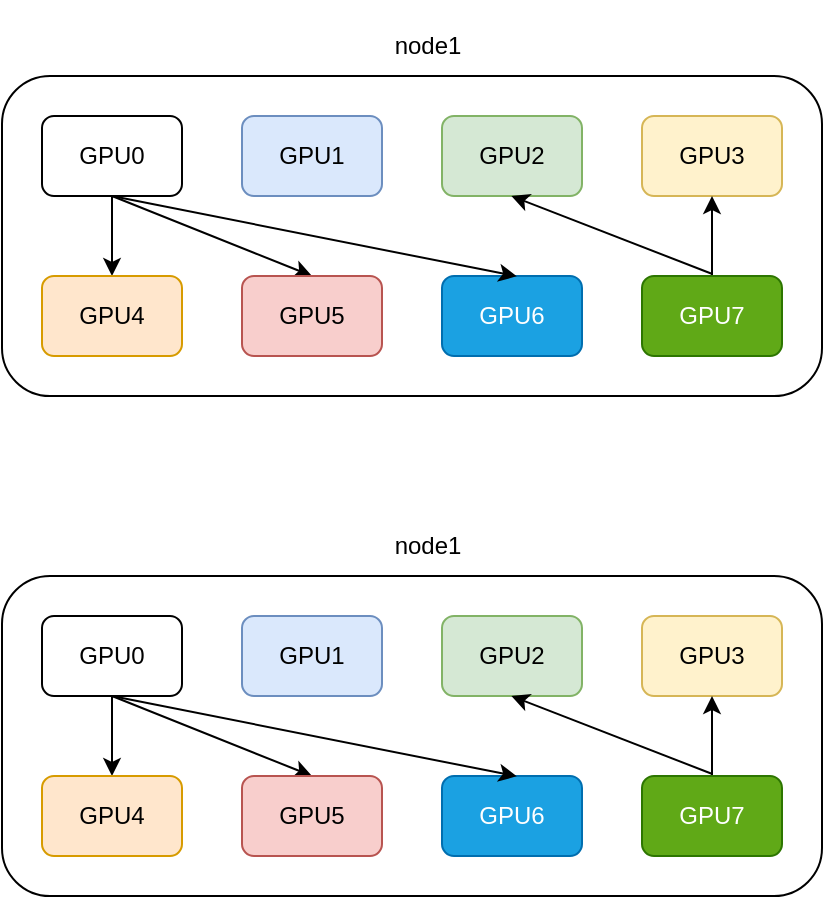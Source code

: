<mxfile version="28.2.5">
  <diagram name="第 1 页" id="zdVtPkuurA_Q9ut3TDya">
    <mxGraphModel dx="928" dy="576" grid="1" gridSize="10" guides="1" tooltips="1" connect="1" arrows="1" fold="1" page="1" pageScale="1" pageWidth="827" pageHeight="1169" math="0" shadow="0">
      <root>
        <mxCell id="0" />
        <mxCell id="1" parent="0" />
        <mxCell id="EX_Qxvvwsjkqto0FKnUw-2" value="" style="rounded=1;whiteSpace=wrap;html=1;" vertex="1" parent="1">
          <mxGeometry x="170" y="70" width="410" height="160" as="geometry" />
        </mxCell>
        <mxCell id="EX_Qxvvwsjkqto0FKnUw-31" value="" style="edgeStyle=orthogonalEdgeStyle;rounded=0;orthogonalLoop=1;jettySize=auto;html=1;" edge="1" parent="1" source="EX_Qxvvwsjkqto0FKnUw-3" target="EX_Qxvvwsjkqto0FKnUw-18">
          <mxGeometry relative="1" as="geometry" />
        </mxCell>
        <mxCell id="EX_Qxvvwsjkqto0FKnUw-3" value="GPU0" style="rounded=1;whiteSpace=wrap;html=1;" vertex="1" parent="1">
          <mxGeometry x="190" y="90" width="70" height="40" as="geometry" />
        </mxCell>
        <mxCell id="EX_Qxvvwsjkqto0FKnUw-14" value="GPU1" style="rounded=1;whiteSpace=wrap;html=1;fillColor=#dae8fc;strokeColor=#6c8ebf;" vertex="1" parent="1">
          <mxGeometry x="290" y="90" width="70" height="40" as="geometry" />
        </mxCell>
        <mxCell id="EX_Qxvvwsjkqto0FKnUw-15" value="GPU2" style="rounded=1;whiteSpace=wrap;html=1;fillColor=#d5e8d4;strokeColor=#82b366;" vertex="1" parent="1">
          <mxGeometry x="390" y="90" width="70" height="40" as="geometry" />
        </mxCell>
        <mxCell id="EX_Qxvvwsjkqto0FKnUw-17" value="GPU3" style="rounded=1;whiteSpace=wrap;html=1;fillColor=#fff2cc;strokeColor=#d6b656;" vertex="1" parent="1">
          <mxGeometry x="490" y="90" width="70" height="40" as="geometry" />
        </mxCell>
        <mxCell id="EX_Qxvvwsjkqto0FKnUw-18" value="GPU4" style="rounded=1;whiteSpace=wrap;html=1;fillColor=#ffe6cc;strokeColor=#d79b00;" vertex="1" parent="1">
          <mxGeometry x="190" y="170" width="70" height="40" as="geometry" />
        </mxCell>
        <mxCell id="EX_Qxvvwsjkqto0FKnUw-34" value="" style="edgeStyle=none;rounded=0;orthogonalLoop=1;jettySize=auto;html=1;entryX=0.5;entryY=0;entryDx=0;entryDy=0;exitX=0.5;exitY=1;exitDx=0;exitDy=0;" edge="1" parent="1" source="EX_Qxvvwsjkqto0FKnUw-3" target="EX_Qxvvwsjkqto0FKnUw-19">
          <mxGeometry relative="1" as="geometry">
            <mxPoint x="230" y="130" as="sourcePoint" />
            <mxPoint x="320.003" y="136.09" as="targetPoint" />
          </mxGeometry>
        </mxCell>
        <mxCell id="EX_Qxvvwsjkqto0FKnUw-19" value="GPU5" style="rounded=1;whiteSpace=wrap;html=1;fillColor=#f8cecc;strokeColor=#b85450;" vertex="1" parent="1">
          <mxGeometry x="290" y="170" width="70" height="40" as="geometry" />
        </mxCell>
        <mxCell id="EX_Qxvvwsjkqto0FKnUw-20" value="GPU6" style="rounded=1;whiteSpace=wrap;html=1;fillColor=#1ba1e2;fontColor=#ffffff;strokeColor=#006EAF;" vertex="1" parent="1">
          <mxGeometry x="390" y="170" width="70" height="40" as="geometry" />
        </mxCell>
        <mxCell id="EX_Qxvvwsjkqto0FKnUw-36" value="" style="edgeStyle=none;rounded=0;orthogonalLoop=1;jettySize=auto;html=1;" edge="1" parent="1" source="EX_Qxvvwsjkqto0FKnUw-21" target="EX_Qxvvwsjkqto0FKnUw-17">
          <mxGeometry relative="1" as="geometry" />
        </mxCell>
        <mxCell id="EX_Qxvvwsjkqto0FKnUw-21" value="GPU7" style="rounded=1;whiteSpace=wrap;html=1;fillColor=#60a917;fontColor=#ffffff;strokeColor=#2D7600;" vertex="1" parent="1">
          <mxGeometry x="490" y="170" width="70" height="40" as="geometry" />
        </mxCell>
        <mxCell id="EX_Qxvvwsjkqto0FKnUw-35" value="" style="edgeStyle=none;rounded=0;orthogonalLoop=1;jettySize=auto;html=1;entryX=0.534;entryY=0.004;entryDx=0;entryDy=0;exitX=0.5;exitY=1;exitDx=0;exitDy=0;entryPerimeter=0;" edge="1" parent="1" source="EX_Qxvvwsjkqto0FKnUw-3" target="EX_Qxvvwsjkqto0FKnUw-20">
          <mxGeometry relative="1" as="geometry">
            <mxPoint x="240" y="120" as="sourcePoint" />
            <mxPoint x="340" y="160" as="targetPoint" />
          </mxGeometry>
        </mxCell>
        <mxCell id="EX_Qxvvwsjkqto0FKnUw-38" value="" style="edgeStyle=none;rounded=0;orthogonalLoop=1;jettySize=auto;html=1;exitX=0.498;exitY=-0.028;exitDx=0;exitDy=0;exitPerimeter=0;" edge="1" parent="1" source="EX_Qxvvwsjkqto0FKnUw-21">
          <mxGeometry relative="1" as="geometry">
            <mxPoint x="424.7" y="170" as="sourcePoint" />
            <mxPoint x="424.7" y="130" as="targetPoint" />
          </mxGeometry>
        </mxCell>
        <mxCell id="EX_Qxvvwsjkqto0FKnUw-41" value="&lt;div&gt;node1&lt;/div&gt;" style="text;html=1;align=center;verticalAlign=middle;whiteSpace=wrap;rounded=0;" vertex="1" parent="1">
          <mxGeometry x="353" y="40" width="60" height="30" as="geometry" />
        </mxCell>
        <mxCell id="EX_Qxvvwsjkqto0FKnUw-42" style="edgeStyle=none;rounded=0;orthogonalLoop=1;jettySize=auto;html=1;exitX=0.5;exitY=0;exitDx=0;exitDy=0;" edge="1" parent="1" source="EX_Qxvvwsjkqto0FKnUw-41" target="EX_Qxvvwsjkqto0FKnUw-41">
          <mxGeometry relative="1" as="geometry" />
        </mxCell>
        <mxCell id="EX_Qxvvwsjkqto0FKnUw-43" value="" style="rounded=1;whiteSpace=wrap;html=1;" vertex="1" parent="1">
          <mxGeometry x="170" y="320" width="410" height="160" as="geometry" />
        </mxCell>
        <mxCell id="EX_Qxvvwsjkqto0FKnUw-44" value="" style="edgeStyle=orthogonalEdgeStyle;rounded=0;orthogonalLoop=1;jettySize=auto;html=1;" edge="1" source="EX_Qxvvwsjkqto0FKnUw-45" target="EX_Qxvvwsjkqto0FKnUw-49" parent="1">
          <mxGeometry relative="1" as="geometry" />
        </mxCell>
        <mxCell id="EX_Qxvvwsjkqto0FKnUw-45" value="GPU0" style="rounded=1;whiteSpace=wrap;html=1;" vertex="1" parent="1">
          <mxGeometry x="190" y="340" width="70" height="40" as="geometry" />
        </mxCell>
        <mxCell id="EX_Qxvvwsjkqto0FKnUw-46" value="GPU1" style="rounded=1;whiteSpace=wrap;html=1;fillColor=#dae8fc;strokeColor=#6c8ebf;" vertex="1" parent="1">
          <mxGeometry x="290" y="340" width="70" height="40" as="geometry" />
        </mxCell>
        <mxCell id="EX_Qxvvwsjkqto0FKnUw-47" value="GPU2" style="rounded=1;whiteSpace=wrap;html=1;fillColor=#d5e8d4;strokeColor=#82b366;" vertex="1" parent="1">
          <mxGeometry x="390" y="340" width="70" height="40" as="geometry" />
        </mxCell>
        <mxCell id="EX_Qxvvwsjkqto0FKnUw-48" value="GPU3" style="rounded=1;whiteSpace=wrap;html=1;fillColor=#fff2cc;strokeColor=#d6b656;" vertex="1" parent="1">
          <mxGeometry x="490" y="340" width="70" height="40" as="geometry" />
        </mxCell>
        <mxCell id="EX_Qxvvwsjkqto0FKnUw-49" value="GPU4" style="rounded=1;whiteSpace=wrap;html=1;fillColor=#ffe6cc;strokeColor=#d79b00;" vertex="1" parent="1">
          <mxGeometry x="190" y="420" width="70" height="40" as="geometry" />
        </mxCell>
        <mxCell id="EX_Qxvvwsjkqto0FKnUw-50" value="" style="edgeStyle=none;rounded=0;orthogonalLoop=1;jettySize=auto;html=1;entryX=0.5;entryY=0;entryDx=0;entryDy=0;exitX=0.5;exitY=1;exitDx=0;exitDy=0;" edge="1" source="EX_Qxvvwsjkqto0FKnUw-45" target="EX_Qxvvwsjkqto0FKnUw-51" parent="1">
          <mxGeometry relative="1" as="geometry">
            <mxPoint x="230" y="380" as="sourcePoint" />
            <mxPoint x="320.003" y="386.09" as="targetPoint" />
          </mxGeometry>
        </mxCell>
        <mxCell id="EX_Qxvvwsjkqto0FKnUw-51" value="GPU5" style="rounded=1;whiteSpace=wrap;html=1;fillColor=#f8cecc;strokeColor=#b85450;" vertex="1" parent="1">
          <mxGeometry x="290" y="420" width="70" height="40" as="geometry" />
        </mxCell>
        <mxCell id="EX_Qxvvwsjkqto0FKnUw-52" value="GPU6" style="rounded=1;whiteSpace=wrap;html=1;fillColor=#1ba1e2;fontColor=#ffffff;strokeColor=#006EAF;" vertex="1" parent="1">
          <mxGeometry x="390" y="420" width="70" height="40" as="geometry" />
        </mxCell>
        <mxCell id="EX_Qxvvwsjkqto0FKnUw-53" value="" style="edgeStyle=none;rounded=0;orthogonalLoop=1;jettySize=auto;html=1;" edge="1" source="EX_Qxvvwsjkqto0FKnUw-54" target="EX_Qxvvwsjkqto0FKnUw-48" parent="1">
          <mxGeometry relative="1" as="geometry" />
        </mxCell>
        <mxCell id="EX_Qxvvwsjkqto0FKnUw-54" value="GPU7" style="rounded=1;whiteSpace=wrap;html=1;fillColor=#60a917;fontColor=#ffffff;strokeColor=#2D7600;" vertex="1" parent="1">
          <mxGeometry x="490" y="420" width="70" height="40" as="geometry" />
        </mxCell>
        <mxCell id="EX_Qxvvwsjkqto0FKnUw-55" value="" style="edgeStyle=none;rounded=0;orthogonalLoop=1;jettySize=auto;html=1;entryX=0.534;entryY=0.004;entryDx=0;entryDy=0;exitX=0.5;exitY=1;exitDx=0;exitDy=0;entryPerimeter=0;" edge="1" source="EX_Qxvvwsjkqto0FKnUw-45" target="EX_Qxvvwsjkqto0FKnUw-52" parent="1">
          <mxGeometry relative="1" as="geometry">
            <mxPoint x="240" y="370" as="sourcePoint" />
            <mxPoint x="340" y="410" as="targetPoint" />
          </mxGeometry>
        </mxCell>
        <mxCell id="EX_Qxvvwsjkqto0FKnUw-56" value="" style="edgeStyle=none;rounded=0;orthogonalLoop=1;jettySize=auto;html=1;exitX=0.498;exitY=-0.028;exitDx=0;exitDy=0;exitPerimeter=0;" edge="1" source="EX_Qxvvwsjkqto0FKnUw-54" parent="1">
          <mxGeometry relative="1" as="geometry">
            <mxPoint x="424.7" y="420" as="sourcePoint" />
            <mxPoint x="424.7" y="380" as="targetPoint" />
          </mxGeometry>
        </mxCell>
        <mxCell id="EX_Qxvvwsjkqto0FKnUw-57" value="&lt;div&gt;node1&lt;/div&gt;" style="text;html=1;align=center;verticalAlign=middle;whiteSpace=wrap;rounded=0;" vertex="1" parent="1">
          <mxGeometry x="353" y="290" width="60" height="30" as="geometry" />
        </mxCell>
        <mxCell id="EX_Qxvvwsjkqto0FKnUw-58" style="edgeStyle=none;rounded=0;orthogonalLoop=1;jettySize=auto;html=1;exitX=0.5;exitY=0;exitDx=0;exitDy=0;" edge="1" source="EX_Qxvvwsjkqto0FKnUw-57" target="EX_Qxvvwsjkqto0FKnUw-57" parent="1">
          <mxGeometry relative="1" as="geometry" />
        </mxCell>
      </root>
    </mxGraphModel>
  </diagram>
</mxfile>
